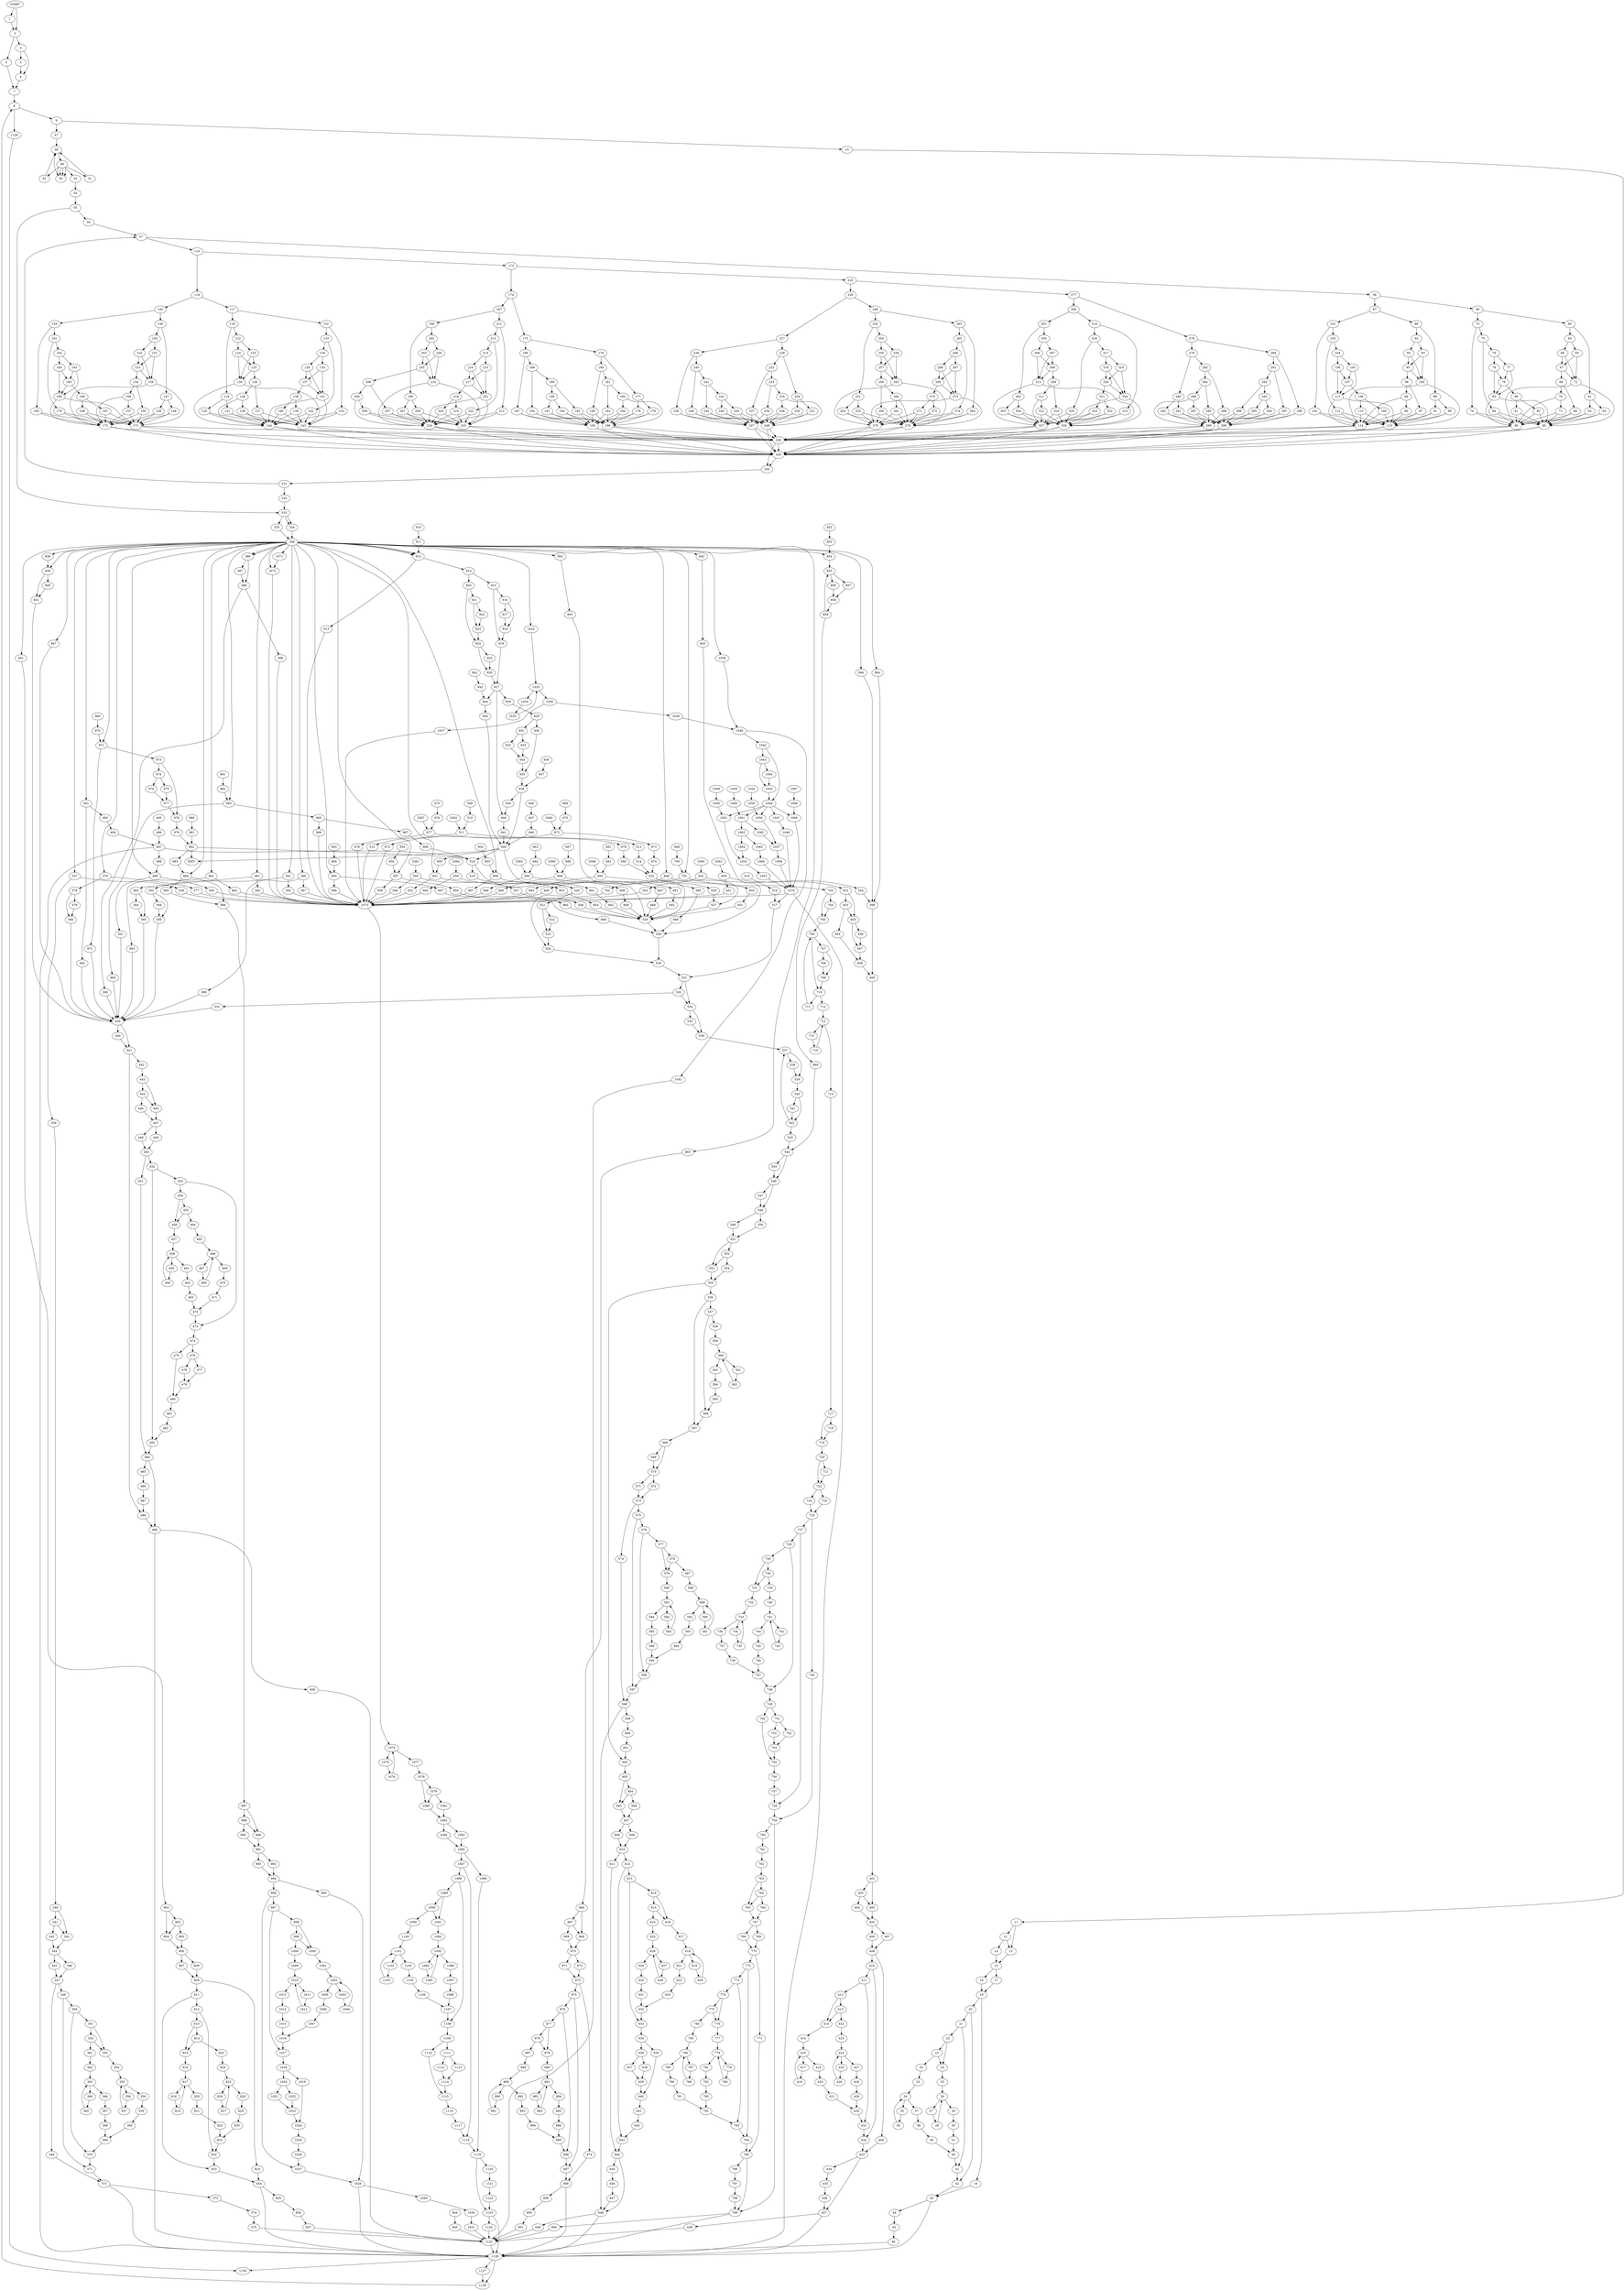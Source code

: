 digraph { 
0 [label="START"];
1;
2;
3;
4;
5;
6;
7;
8;
9;
10;
11;
12;
13;
14;
15;
16;
17;
18;
19;
20;
21;
22;
23;
24;
25;
26;
27;
28;
29;
30;
31;
32;
33;
34;
35;
36;
37;
38;
39;
40;
41;
42;
43;
44;
45;
46;
47;
48;
49;
50;
51;
52;
53;
54;
55;
56;
57;
58;
59;
60;
61;
62;
63;
64;
65;
66;
67;
68;
69;
70;
71;
72;
73;
74;
75;
76;
77;
78;
79;
80;
81;
82;
83;
84;
85;
86;
87;
88;
89;
90;
91;
92;
93;
94;
95;
96;
97;
98;
99;
100;
101;
102;
103;
104;
105;
106;
107;
108;
109;
110;
111;
112;
113;
114;
115;
116;
117;
118;
119;
120;
121;
122;
123;
124;
125;
126;
127;
128;
129;
130;
131;
132;
133;
134;
135;
136;
137;
138;
139;
140;
141;
142;
143;
144;
145;
146;
147;
148;
149;
150;
151;
152;
153;
154;
155;
156;
157;
158;
159;
160;
161;
162;
163;
164;
165;
166;
167;
168;
169;
170;
171;
172;
173;
174;
175;
176;
177;
178;
179;
180;
181;
182;
183;
184;
185;
186;
187;
188;
189;
190;
191;
192;
193;
194;
195;
196;
197;
198;
199;
200;
201;
202;
203;
204;
205;
206;
207;
208;
209;
210;
211;
212;
213;
214;
215;
216;
217;
218;
219;
220;
221;
222;
223;
224;
225;
226;
227;
228;
229;
230;
231;
232;
233;
234;
235;
236;
237;
238;
239;
240;
241;
242;
243;
244;
245;
246;
247;
248;
249;
250;
251;
252;
253;
254;
255;
256;
257;
258;
259;
260;
261;
262;
263;
264;
265;
266;
267;
268;
269;
270;
271;
272;
273;
274;
275;
276;
277;
278;
279;
280;
281;
282;
283;
284;
285;
286;
287;
288;
289;
290;
291;
292;
293;
294;
295;
296;
297;
298;
299;
300;
301;
302;
303;
304;
305;
306;
307;
308;
309;
310;
311;
312;
313;
314;
315;
316;
317;
318;
319;
320;
321;
322;
323;
324;
325;
326;
327;
328;
329;
330;
331;
332;
333;
334;
335;
336;
337;
338;
339;
340;
341;
342;
343;
344;
345;
346;
347;
348;
349;
350;
351;
352;
353;
354;
355;
356;
357;
358;
359;
360;
361;
362;
363;
364;
365;
366;
367;
368;
369;
370;
371;
372;
373;
374;
375;
376;
377;
378;
379;
380;
381;
382;
383;
384;
385;
386;
387;
388;
389;
390;
391;
392;
393;
394;
395;
396;
397;
398;
399;
400;
401;
402;
403;
404;
405;
406;
407;
408;
409;
410;
411;
412;
413;
414;
415;
416;
417;
418;
419;
420;
421;
422;
423;
424;
425;
426;
427;
428;
429;
430;
431;
432;
433;
434;
435;
436;
437;
438;
439;
440;
441;
442;
443;
444;
445;
446;
447;
448;
449;
450;
451;
452;
453;
454;
455;
456;
457;
458;
459;
460;
461;
462;
463;
464;
465;
466;
467;
468;
469;
470;
471;
472;
473;
474;
475;
476;
477;
478;
479;
480;
481;
482;
483;
484;
485;
486;
487;
488;
489;
490;
491;
492;
493;
494;
495;
496;
497;
498;
499;
500;
501;
502;
503;
504;
505;
506;
507;
508;
509;
510;
511;
512;
513;
514;
515;
516;
517;
518;
519;
520;
521;
522;
523;
524;
525;
526;
527;
528;
529;
530;
531;
532;
533;
534;
535;
536;
537;
538;
539;
540;
541;
542;
543;
544;
545;
546;
547;
548;
549;
550;
551;
552;
553;
554;
555;
556;
557;
558;
559;
560;
561;
562;
563;
564;
565;
566;
567;
568;
569;
570;
571;
572;
573;
574;
575;
576;
577;
578;
579;
580;
581;
582;
583;
584;
585;
586;
587;
588;
589;
590;
591;
592;
593;
594;
595;
596;
597;
598;
599;
600;
601;
602;
603;
604;
605;
606;
607;
608;
609;
610;
611;
612;
613;
614;
615;
616;
617;
618;
619;
620;
621;
622;
623;
624;
625;
626;
627;
628;
629;
630;
631;
632;
633;
634;
635;
636;
637;
638;
639;
640;
641;
642;
643;
644;
645;
646;
647;
648;
649;
650;
651;
652;
653;
654;
655;
656;
657;
658;
659;
660;
661;
662;
663;
664;
665;
666;
667;
668;
669;
670;
671;
672;
673;
674;
675;
676;
677;
678;
679;
680;
681;
682;
683;
684;
685;
686;
687;
688;
689;
690;
691;
692;
693;
694;
695;
696;
697;
698;
699;
700;
701;
702;
703;
704;
705;
706;
707;
708;
709;
710;
711;
712;
713;
714;
715;
716;
717;
718;
719;
720;
721;
722;
723;
724;
725;
726;
727;
728;
729;
730;
731;
732;
733;
734;
735;
736;
737;
738;
739;
740;
741;
742;
743;
744;
745;
746;
747;
748;
749;
750;
751;
752;
753;
754;
755;
756;
757;
758;
759;
760;
761;
762;
763;
764;
765;
766;
767;
768;
769;
770;
771;
772;
773;
774;
775;
776;
777;
778;
779;
780;
781;
782;
783;
784;
785;
786;
787;
788;
789;
790;
791;
792;
793;
794;
795;
796;
797;
798;
799;
800;
801;
802;
803;
804;
805;
806;
807;
808;
809;
810;
811;
812;
813;
814;
815;
816;
817;
818;
819;
820;
821;
822;
823;
824;
825;
826;
827;
828;
829;
830;
831;
832;
833;
834;
835;
836;
837;
838;
839;
840;
841;
842;
843;
844;
845;
846;
847;
848;
849;
850;
851;
852;
853;
854;
855;
856;
857;
858;
859;
860;
861;
862;
863;
864;
865;
866;
867;
868;
869;
870;
871;
872;
873;
874;
875;
876;
877;
878;
879;
880;
881;
882;
883;
884;
885;
886;
887;
888;
889;
890;
891;
892;
893;
894;
895;
896;
897;
898;
899;
900;
901;
902;
903;
904;
905;
906;
907;
908;
909;
910;
911;
912;
913;
914;
915;
916;
917;
918;
919;
920;
921;
922;
923;
924;
925;
926;
927;
928;
929;
930;
931;
932;
933;
934;
935;
936;
937;
938;
939;
940;
941;
942;
943;
944;
945;
946;
947;
948;
949;
950;
951;
952;
953;
954;
955;
956;
957;
958;
959;
960;
961;
962;
963;
964;
965;
966;
967;
968;
969;
970;
971;
972;
973;
974;
975;
976;
977;
978;
979;
980;
981;
982;
983;
984;
985;
986;
987;
988;
989;
990;
991;
992;
993;
994;
995;
996;
997;
998;
999;
1000;
1001;
1002;
1003;
1004;
1005;
1006;
1007;
1008;
1009;
1010;
1011;
1012;
1013;
1014;
1015;
1016;
1017;
1018;
1019;
1020;
1021;
1022;
1023;
1024;
1025;
1026;
1027;
1028;
1029;
1030;
1031;
1032;
1033;
1034;
1035;
1036;
1037;
1038;
1039;
1040;
1041;
1042;
1043;
1044;
1045;
1046;
1047;
1048;
1049;
1050;
1051;
1052;
1053;
1054;
1055;
1056;
1057;
1058;
1059;
1060;
1061;
1062;
1063;
1064;
1065;
1066;
1067;
1068;
1069;
1070;
1071;
1072;
1073;
1074;
1075;
1076;
1077;
1078;
1079;
1080;
1081;
1082;
1083;
1084;
1085;
1086;
1087;
1088;
1089;
1090;
1091;
1092;
1093;
1094;
1095;
1096;
1097;
1098;
1099;
1100;
1101;
1102;
1103;
1104;
1105;
1106;
1107;
1108;
1109;
1110;
1111;
1112;
1113;
1114;
1115;
1116;
1117;
1118;
1119;
1120;
1121;
1122;
1123;
1124;
1125;
1126;
1127;
1128;
1129;
1130;
1131[label="EXIT"];
0 -> 2;
0 -> 1;
1 -> 2;
2 -> 3;
2 -> 4;
3 -> 7;
4 -> 5;
4 -> 6;
5 -> 6;
6 -> 7;
7 -> 8;
8 -> 9;
8 -> 1129;
9 -> 10;
9 -> 47;
10 -> 11;
11 -> 13;
11 -> 12;
12 -> 13;
12 -> 14;
13 -> 15;
14 -> 15;
15 -> 16;
15 -> 17;
16 -> 18;
17 -> 18;
18 -> 19;
18 -> 20;
19 -> 43;
20 -> 21;
20 -> 42;
21 -> 22;
21 -> 41;
22 -> 24;
22 -> 23;
23 -> 24;
23 -> 32;
24 -> 25;
25 -> 26;
26 -> 27;
26 -> 29;
27 -> 28;
28 -> 26;
29 -> 30;
30 -> 31;
31 -> 40;
32 -> 33;
33 -> 34;
34 -> 35;
34 -> 37;
35 -> 36;
36 -> 34;
37 -> 38;
38 -> 39;
39 -> 40;
40 -> 41;
41 -> 42;
42 -> 43;
43 -> 1126;
43 -> 44;
44 -> 45;
45 -> 46;
46 -> 1126;
47 -> 48;
48 -> 49;
49 -> 53;
49 -> 50;
49:s2 -> 50;
49:s3 -> 50;
49:s4 -> 50;
49:s5 -> 51;
49:s6 -> 52;
50 -> 48;
51 -> 48;
52 -> 48;
53 -> 54;
54 -> 55;
55 -> 56;
55 -> 333;
56 -> 57;
57 -> 58;
57 -> 115;
58 -> 87;
58 -> 59;
59 -> 60;
59 -> 73;
60 -> 61;
60 -> 64;
61 -> 62;
61 -> 63;
62 -> 85;
62 -> 86;
63 -> 85;
63 -> 86;
64 -> 65;
64 -> 66;
65 -> 67;
65 -> 72;
66 -> 67;
66 -> 72;
67 -> 68;
67 -> 72;
68 -> 69;
68 -> 70;
69 -> 85;
69 -> 86;
70 -> 71;
70 -> 86;
71 -> 85;
71 -> 86;
72 -> 85;
72 -> 86;
73 -> 74;
73 -> 75;
74 -> 85;
74 -> 86;
75 -> 76;
75 -> 84;
76 -> 77;
76 -> 78;
77 -> 79;
77 -> 83;
78 -> 79;
78 -> 83;
79 -> 80;
79 -> 83;
80 -> 81;
80 -> 82;
81 -> 85;
81 -> 86;
82 -> 85;
82 -> 86;
83 -> 85;
83 -> 86;
84 -> 85;
84 -> 86;
85 -> 329;
85 -> 328;
86 -> 329;
86 -> 328;
87 -> 88;
87 -> 101;
88 -> 89;
88 -> 92;
89 -> 90;
89 -> 91;
90 -> 113;
90 -> 114;
91 -> 113;
91 -> 114;
92 -> 93;
92 -> 94;
93 -> 95;
93 -> 100;
94 -> 95;
94 -> 100;
95 -> 96;
95 -> 100;
96 -> 97;
96 -> 98;
97 -> 113;
97 -> 114;
98 -> 99;
98 -> 114;
99 -> 113;
99 -> 114;
100 -> 113;
100 -> 114;
101 -> 102;
101 -> 103;
102 -> 113;
102 -> 114;
103 -> 104;
103 -> 112;
104 -> 105;
104 -> 106;
105 -> 107;
105 -> 111;
106 -> 107;
106 -> 111;
107 -> 108;
107 -> 111;
108 -> 109;
108 -> 110;
109 -> 113;
109 -> 114;
110 -> 113;
110 -> 114;
111 -> 113;
111 -> 114;
112 -> 113;
112 -> 114;
113 -> 329;
113 -> 328;
114 -> 329;
114 -> 328;
115 -> 116;
115 -> 173;
116 -> 145;
116 -> 117;
117 -> 118;
117 -> 131;
118 -> 119;
118 -> 122;
119 -> 120;
119 -> 121;
120 -> 143;
120 -> 144;
121 -> 143;
121 -> 144;
122 -> 123;
122 -> 124;
123 -> 125;
123 -> 130;
124 -> 125;
124 -> 130;
125 -> 126;
125 -> 130;
126 -> 127;
126 -> 128;
127 -> 143;
127 -> 144;
128 -> 129;
128 -> 144;
129 -> 143;
129 -> 144;
130 -> 143;
130 -> 144;
131 -> 132;
131 -> 133;
132 -> 143;
132 -> 144;
133 -> 134;
133 -> 142;
134 -> 135;
134 -> 136;
135 -> 137;
135 -> 141;
136 -> 137;
136 -> 141;
137 -> 138;
137 -> 141;
138 -> 139;
138 -> 140;
139 -> 143;
139 -> 144;
140 -> 143;
140 -> 144;
141 -> 143;
141 -> 144;
142 -> 143;
142 -> 144;
143 -> 329;
143 -> 328;
144 -> 329;
144 -> 328;
145 -> 146;
145 -> 159;
146 -> 147;
146 -> 150;
147 -> 148;
147 -> 149;
148 -> 171;
148 -> 172;
149 -> 171;
149 -> 172;
150 -> 151;
150 -> 152;
151 -> 153;
151 -> 158;
152 -> 153;
152 -> 158;
153 -> 154;
153 -> 158;
154 -> 155;
154 -> 156;
155 -> 171;
155 -> 172;
156 -> 157;
156 -> 172;
157 -> 171;
157 -> 172;
158 -> 171;
158 -> 172;
159 -> 160;
159 -> 161;
160 -> 171;
160 -> 172;
161 -> 162;
161 -> 170;
162 -> 163;
162 -> 164;
163 -> 165;
163 -> 169;
164 -> 165;
164 -> 169;
165 -> 166;
165 -> 169;
166 -> 167;
166 -> 168;
167 -> 171;
167 -> 172;
168 -> 171;
168 -> 172;
169 -> 171;
169 -> 172;
170 -> 171;
170 -> 172;
171 -> 329;
171 -> 328;
172 -> 329;
172 -> 328;
173 -> 174;
173 -> 225;
174 -> 175;
174 -> 197;
175 -> 176;
175 -> 186;
176 -> 177;
176 -> 180;
177 -> 178;
177 -> 179;
178 -> 195;
178 -> 196;
179 -> 195;
179 -> 196;
180 -> 181;
180 -> 185;
181 -> 182;
181 -> 183;
182 -> 195;
182 -> 196;
183 -> 184;
183 -> 196;
184 -> 195;
184 -> 196;
185 -> 195;
185 -> 196;
186 -> 187;
186 -> 188;
187 -> 195;
187 -> 196;
188 -> 189;
188 -> 194;
189 -> 190;
189 -> 193;
190 -> 191;
190 -> 192;
191 -> 195;
191 -> 196;
192 -> 195;
192 -> 196;
193 -> 195;
193 -> 196;
194 -> 195;
194 -> 196;
195 -> 329;
195 -> 328;
196 -> 329;
196 -> 328;
197 -> 198;
197 -> 211;
198 -> 199;
198 -> 202;
199 -> 200;
199 -> 201;
200 -> 223;
200 -> 224;
201 -> 223;
201 -> 224;
202 -> 203;
202 -> 204;
203 -> 205;
203 -> 210;
204 -> 205;
204 -> 210;
205 -> 206;
205 -> 210;
206 -> 207;
206 -> 208;
207 -> 223;
207 -> 224;
208 -> 209;
208 -> 224;
209 -> 223;
209 -> 224;
210 -> 223;
210 -> 224;
211 -> 212;
211 -> 213;
212 -> 223;
212 -> 224;
213 -> 214;
213 -> 222;
214 -> 215;
214 -> 216;
215 -> 217;
215 -> 221;
216 -> 217;
216 -> 221;
217 -> 218;
217 -> 221;
218 -> 219;
218 -> 220;
219 -> 223;
219 -> 224;
220 -> 223;
220 -> 224;
221 -> 223;
221 -> 224;
222 -> 223;
222 -> 224;
223 -> 329;
223 -> 328;
224 -> 329;
224 -> 328;
225 -> 226;
225 -> 277;
226 -> 227;
226 -> 249;
227 -> 228;
227 -> 238;
228 -> 229;
228 -> 232;
229 -> 230;
229 -> 231;
230 -> 247;
230 -> 248;
231 -> 247;
231 -> 248;
232 -> 233;
232 -> 237;
233 -> 234;
233 -> 235;
234 -> 247;
234 -> 248;
235 -> 236;
235 -> 248;
236 -> 247;
236 -> 248;
237 -> 247;
237 -> 248;
238 -> 239;
238 -> 240;
239 -> 247;
239 -> 248;
240 -> 241;
240 -> 246;
241 -> 242;
241 -> 245;
242 -> 243;
242 -> 244;
243 -> 247;
243 -> 248;
244 -> 247;
244 -> 248;
245 -> 247;
245 -> 248;
246 -> 247;
246 -> 248;
247 -> 329;
247 -> 328;
248 -> 329;
248 -> 328;
249 -> 250;
249 -> 263;
250 -> 251;
250 -> 254;
251 -> 252;
251 -> 253;
252 -> 275;
252 -> 276;
253 -> 275;
253 -> 276;
254 -> 255;
254 -> 256;
255 -> 257;
255 -> 262;
256 -> 257;
256 -> 262;
257 -> 258;
257 -> 262;
258 -> 259;
258 -> 260;
259 -> 275;
259 -> 276;
260 -> 261;
260 -> 276;
261 -> 275;
261 -> 276;
262 -> 275;
262 -> 276;
263 -> 264;
263 -> 265;
264 -> 275;
264 -> 276;
265 -> 266;
265 -> 274;
266 -> 267;
266 -> 268;
267 -> 269;
267 -> 273;
268 -> 269;
268 -> 273;
269 -> 270;
269 -> 273;
270 -> 271;
270 -> 272;
271 -> 275;
271 -> 276;
272 -> 275;
272 -> 276;
273 -> 275;
273 -> 276;
274 -> 275;
274 -> 276;
275 -> 329;
275 -> 328;
276 -> 329;
276 -> 328;
277 -> 278;
277 -> 300;
278 -> 279;
278 -> 289;
279 -> 280;
279 -> 283;
280 -> 281;
280 -> 282;
281 -> 298;
281 -> 299;
282 -> 298;
282 -> 299;
283 -> 284;
283 -> 288;
284 -> 285;
284 -> 286;
285 -> 298;
285 -> 299;
286 -> 287;
286 -> 299;
287 -> 298;
287 -> 299;
288 -> 298;
288 -> 299;
289 -> 290;
289 -> 291;
290 -> 298;
290 -> 299;
291 -> 292;
291 -> 297;
292 -> 293;
292 -> 296;
293 -> 294;
293 -> 295;
294 -> 298;
294 -> 299;
295 -> 298;
295 -> 299;
296 -> 298;
296 -> 299;
297 -> 298;
297 -> 299;
298 -> 329;
298 -> 328;
299 -> 329;
299 -> 328;
300 -> 301;
300 -> 314;
301 -> 302;
301 -> 305;
302 -> 303;
302 -> 304;
303 -> 326;
303 -> 327;
304 -> 326;
304 -> 327;
305 -> 306;
305 -> 307;
306 -> 308;
306 -> 313;
307 -> 308;
307 -> 313;
308 -> 309;
308 -> 313;
309 -> 310;
309 -> 311;
310 -> 326;
310 -> 327;
311 -> 312;
311 -> 327;
312 -> 326;
312 -> 327;
313 -> 326;
313 -> 327;
314 -> 315;
314 -> 316;
315 -> 326;
315 -> 327;
316 -> 317;
316 -> 325;
317 -> 318;
317 -> 319;
318 -> 320;
318 -> 324;
319 -> 320;
319 -> 324;
320 -> 321;
320 -> 324;
321 -> 322;
321 -> 323;
322 -> 326;
322 -> 327;
323 -> 326;
323 -> 327;
324 -> 326;
324 -> 327;
325 -> 326;
325 -> 327;
326 -> 329;
326 -> 328;
327 -> 329;
327 -> 328;
328 -> 329;
328 -> 330;
329 -> 330;
330 -> 331;
331 -> 57;
331 -> 332;
332 -> 333;
333 -> 335;
333 -> 334;
333:s2 -> 334;
334 -> 336;
335 -> 336;
336 -> 1072;
336 -> 337;
336:s2 -> 376;
336:s3 -> 381;
336:s4 -> 386;
336:s5 -> 386;
336:s6 -> 391;
336:s7 -> 396;
336:s8 -> 491;
336:s9 -> 499;
3360 -> 502;
3361 -> 505;
3362 -> 511;
3363 -> 650;
3364 -> 659;
3365 -> 665;
3366 -> 671;
3367 -> 677;
3368 -> 683;
3369 -> 689;
336:s20 -> 695;
336:s21 -> 701;
336:s22 -> 801;
336:s23 -> 838;
336:s24 -> 839;
336:s25 -> 842;
336:s26 -> 846;
336:s27 -> 847;
336:s28 -> 848;
336:s29 -> 854;
336:s30 -> 861;
336:s31 -> 864;
336:s32 -> 865;
336:s33 -> 902;
336:s34 -> 906;
336:s35 -> 912;
336:s36 -> 912;
336:s37 -> 912;
336:s38 -> 951;
336:s39 -> 957;
336:s40 -> 963;
336:s41 -> 971;
336:s42 -> 984;
336:s43 -> 1032;
336:s44 -> 1039;
336:s45 -> 1071;
337 -> 338;
337 -> 339;
338 -> 1073;
339 -> 340;
340 -> 342;
340 -> 341;
341 -> 342;
341 -> 343;
342 -> 344;
343 -> 344;
344 -> 345;
344 -> 346;
345 -> 347;
346 -> 347;
347 -> 348;
347 -> 349;
348 -> 372;
349 -> 350;
349 -> 371;
350 -> 351;
350 -> 370;
351 -> 353;
351 -> 352;
352 -> 353;
352 -> 361;
353 -> 354;
354 -> 355;
355 -> 356;
355 -> 358;
356 -> 357;
357 -> 355;
358 -> 359;
359 -> 360;
360 -> 369;
361 -> 362;
362 -> 363;
363 -> 364;
363 -> 366;
364 -> 365;
365 -> 363;
366 -> 367;
367 -> 368;
368 -> 369;
369 -> 370;
370 -> 371;
371 -> 372;
372 -> 1126;
372 -> 373;
373 -> 374;
374 -> 375;
375 -> 1125;
376 -> 377;
376 -> 378;
377 -> 1073;
378 -> 379;
378 -> 380;
379 -> 380;
380 -> 439;
381 -> 382;
381 -> 383;
382 -> 1073;
383 -> 384;
383 -> 385;
384 -> 385;
385 -> 439;
386 -> 387;
386 -> 388;
387 -> 388;
388 -> 389;
388 -> 390;
389 -> 1073;
390 -> 439;
391 -> 392;
391 -> 393;
392 -> 1073;
393 -> 394;
393 -> 395;
394 -> 395;
395 -> 439;
396 -> 397;
396 -> 398;
397 -> 1073;
398 -> 439;
399 -> 400;
400 -> 401;
401 -> 403;
401 -> 402;
402 -> 403;
402 -> 404;
403 -> 405;
404 -> 405;
405 -> 406;
405 -> 407;
406 -> 408;
407 -> 408;
408 -> 409;
408 -> 410;
409 -> 433;
410 -> 411;
410 -> 432;
411 -> 412;
411 -> 431;
412 -> 414;
412 -> 413;
413 -> 414;
413 -> 422;
414 -> 415;
415 -> 416;
416 -> 417;
416 -> 419;
417 -> 418;
418 -> 416;
419 -> 420;
420 -> 421;
421 -> 430;
422 -> 423;
423 -> 424;
424 -> 425;
424 -> 427;
425 -> 426;
426 -> 424;
427 -> 428;
428 -> 429;
429 -> 430;
430 -> 431;
431 -> 432;
432 -> 433;
433 -> 437;
433 -> 434;
434 -> 435;
435 -> 436;
436 -> 437;
437 -> 1126;
437 -> 438;
438 -> 1125;
439 -> 440;
439 -> 441;
440 -> 441;
441 -> 442;
441 -> 488;
442 -> 443;
443 -> 445;
443 -> 444;
444 -> 445;
444 -> 446;
445 -> 447;
446 -> 447;
447 -> 448;
447 -> 449;
448 -> 450;
449 -> 450;
450 -> 451;
450 -> 452;
451 -> 484;
452 -> 453;
452 -> 483;
453 -> 454;
453 -> 473;
454 -> 456;
454 -> 455;
455 -> 456;
455 -> 464;
456 -> 457;
457 -> 458;
458 -> 459;
458 -> 461;
459 -> 460;
460 -> 458;
461 -> 462;
462 -> 463;
463 -> 472;
464 -> 465;
465 -> 466;
466 -> 467;
466 -> 469;
467 -> 468;
468 -> 466;
469 -> 470;
470 -> 471;
471 -> 472;
472 -> 473;
473 -> 474;
474 -> 475;
474 -> 476;
475 -> 480;
476 -> 477;
476 -> 478;
477 -> 479;
478 -> 479;
479 -> 480;
480 -> 481;
481 -> 482;
482 -> 483;
483 -> 484;
484 -> 489;
484 -> 485;
485 -> 486;
486 -> 487;
487 -> 488;
488 -> 489;
489 -> 1126;
489 -> 490;
490 -> 1125;
491 -> 492;
491 -> 493;
492 -> 439;
493 -> 494;
494 -> 497;
495 -> 496;
496 -> 497;
497 -> 1126;
497 -> 498;
497:s2 -> 518;
498 -> 499;
499 -> 500;
499 -> 501;
500 -> 1073;
501 -> 439;
502 -> 503;
502 -> 504;
503 -> 1073;
504 -> 399;
505 -> 506;
505 -> 507;
506 -> 1073;
507 -> 508;
508 -> 528;
509 -> 510;
510 -> 511;
511 -> 512;
511 -> 513;
512 -> 1073;
513 -> 514;
514 -> 525;
515 -> 516;
516 -> 517;
517 -> 531;
518 -> 519;
518 -> 520;
519 -> 520;
520 -> 521;
520 -> 524;
521 -> 523;
521 -> 522;
522 -> 523;
523 -> 524;
524 -> 530;
525 -> 526;
525 -> 527;
526 -> 527;
527 -> 528;
528 -> 529;
529 -> 530;
530 -> 531;
531 -> 532;
531 -> 534;
532 -> 534;
532 -> 533;
533 -> 439;
534 -> 535;
534 -> 536;
535 -> 536;
536 -> 537;
537 -> 538;
537 -> 539;
538 -> 539;
539 -> 540;
540 -> 542;
540 -> 541;
541 -> 542;
542 -> 537;
542 -> 543;
543 -> 544;
544 -> 545;
544 -> 546;
545 -> 546;
546 -> 547;
546 -> 548;
547 -> 548;
548 -> 549;
548 -> 550;
549 -> 551;
550 -> 551;
551 -> 553;
551 -> 552;
552 -> 553;
552 -> 554;
553 -> 555;
554 -> 555;
555 -> 556;
555 -> 602;
556 -> 557;
556 -> 567;
557 -> 558;
557 -> 566;
558 -> 559;
559 -> 560;
560 -> 561;
560 -> 563;
561 -> 562;
562 -> 560;
563 -> 564;
564 -> 565;
565 -> 566;
566 -> 567;
567 -> 568;
568 -> 570;
568 -> 569;
569 -> 570;
570 -> 571;
570 -> 572;
571 -> 573;
572 -> 573;
573 -> 574;
573 -> 575;
574 -> 598;
575 -> 576;
575 -> 597;
576 -> 577;
576 -> 596;
577 -> 579;
577 -> 578;
578 -> 579;
578 -> 587;
579 -> 580;
580 -> 581;
581 -> 582;
581 -> 584;
582 -> 583;
583 -> 581;
584 -> 585;
585 -> 586;
586 -> 595;
587 -> 588;
588 -> 589;
589 -> 590;
589 -> 592;
590 -> 591;
591 -> 589;
592 -> 593;
593 -> 594;
594 -> 595;
595 -> 596;
596 -> 597;
597 -> 598;
598 -> 648;
598 -> 599;
599 -> 600;
600 -> 601;
601 -> 602;
602 -> 603;
603 -> 605;
603 -> 604;
604 -> 605;
604 -> 606;
605 -> 607;
606 -> 607;
607 -> 608;
607 -> 609;
608 -> 610;
609 -> 610;
610 -> 611;
610 -> 612;
611 -> 644;
612 -> 613;
612 -> 643;
613 -> 614;
613 -> 633;
614 -> 616;
614 -> 615;
615 -> 616;
615 -> 624;
616 -> 617;
617 -> 618;
618 -> 619;
618 -> 621;
619 -> 620;
620 -> 618;
621 -> 622;
622 -> 623;
623 -> 632;
624 -> 625;
625 -> 626;
626 -> 627;
626 -> 629;
627 -> 628;
628 -> 626;
629 -> 630;
630 -> 631;
631 -> 632;
632 -> 633;
633 -> 634;
634 -> 635;
634 -> 636;
635 -> 640;
636 -> 637;
636 -> 638;
637 -> 639;
638 -> 639;
639 -> 640;
640 -> 641;
641 -> 642;
642 -> 643;
643 -> 644;
644 -> 648;
644 -> 645;
645 -> 646;
646 -> 647;
647 -> 648;
648 -> 1126;
648 -> 649;
649 -> 1125;
650 -> 651;
650 -> 652;
651 -> 1073;
652 -> 653;
652 -> 655;
653 -> 654;
653 -> 655;
654 -> 658;
655 -> 656;
655 -> 657;
656 -> 657;
657 -> 658;
658 -> 400;
659 -> 660;
659 -> 661;
660 -> 1073;
661 -> 662;
662 -> 528;
663 -> 664;
664 -> 665;
665 -> 666;
665 -> 667;
666 -> 1073;
667 -> 668;
668 -> 528;
669 -> 670;
670 -> 671;
671 -> 672;
671 -> 673;
672 -> 1073;
673 -> 674;
674 -> 525;
675 -> 676;
676 -> 677;
677 -> 678;
677 -> 679;
678 -> 1073;
679 -> 680;
680 -> 525;
681 -> 682;
682 -> 683;
683 -> 684;
683 -> 685;
684 -> 1073;
685 -> 686;
686 -> 529;
687 -> 688;
688 -> 689;
689 -> 690;
689 -> 691;
690 -> 1073;
691 -> 692;
692 -> 528;
693 -> 694;
694 -> 695;
695 -> 696;
695 -> 697;
696 -> 1073;
697 -> 698;
698 -> 529;
699 -> 700;
700 -> 701;
701 -> 702;
701 -> 703;
702 -> 1073;
703 -> 704;
703 -> 705;
704 -> 705;
705 -> 706;
706 -> 710;
706 -> 707;
707 -> 708;
707 -> 709;
708 -> 709;
709 -> 710;
710 -> 711;
710 -> 712;
711 -> 706;
712 -> 713;
713 -> 715;
713 -> 714;
714 -> 717;
715 -> 716;
716 -> 713;
717 -> 719;
717 -> 718;
718 -> 719;
719 -> 720;
720 -> 722;
720 -> 721;
721 -> 722;
722 -> 723;
722 -> 724;
723 -> 725;
724 -> 725;
725 -> 726;
725 -> 727;
726 -> 759;
727 -> 728;
727 -> 758;
728 -> 729;
728 -> 748;
729 -> 731;
729 -> 730;
730 -> 731;
730 -> 739;
731 -> 732;
732 -> 733;
733 -> 734;
733 -> 736;
734 -> 735;
735 -> 733;
736 -> 737;
737 -> 738;
738 -> 747;
739 -> 740;
740 -> 741;
741 -> 742;
741 -> 744;
742 -> 743;
743 -> 741;
744 -> 745;
745 -> 746;
746 -> 747;
747 -> 748;
748 -> 749;
749 -> 750;
749 -> 751;
750 -> 755;
751 -> 752;
751 -> 753;
752 -> 754;
753 -> 754;
754 -> 755;
755 -> 756;
756 -> 757;
757 -> 758;
758 -> 759;
759 -> 799;
759 -> 760;
760 -> 761;
761 -> 762;
762 -> 763;
763 -> 765;
763 -> 764;
764 -> 765;
764 -> 766;
765 -> 767;
766 -> 767;
767 -> 768;
767 -> 769;
768 -> 770;
769 -> 770;
770 -> 771;
770 -> 772;
771 -> 795;
772 -> 773;
772 -> 794;
773 -> 774;
773 -> 793;
774 -> 776;
774 -> 775;
775 -> 776;
775 -> 784;
776 -> 777;
777 -> 778;
778 -> 779;
778 -> 781;
779 -> 780;
780 -> 778;
781 -> 782;
782 -> 783;
783 -> 792;
784 -> 785;
785 -> 786;
786 -> 787;
786 -> 789;
787 -> 788;
788 -> 786;
789 -> 790;
790 -> 791;
791 -> 792;
792 -> 793;
793 -> 794;
794 -> 795;
795 -> 799;
795 -> 796;
796 -> 797;
797 -> 798;
798 -> 799;
799 -> 1126;
799 -> 800;
800 -> 1125;
801 -> 802;
802 -> 804;
802 -> 803;
803 -> 804;
803 -> 805;
804 -> 806;
805 -> 806;
806 -> 807;
806 -> 808;
807 -> 809;
808 -> 809;
809 -> 810;
809 -> 811;
810 -> 834;
811 -> 812;
811 -> 833;
812 -> 813;
812 -> 832;
813 -> 815;
813 -> 814;
814 -> 815;
814 -> 823;
815 -> 816;
816 -> 817;
817 -> 818;
817 -> 820;
818 -> 819;
819 -> 817;
820 -> 821;
821 -> 822;
822 -> 831;
823 -> 824;
824 -> 825;
825 -> 826;
825 -> 828;
826 -> 827;
827 -> 825;
828 -> 829;
829 -> 830;
830 -> 831;
831 -> 832;
832 -> 833;
833 -> 834;
834 -> 1126;
834 -> 835;
835 -> 836;
836 -> 837;
837 -> 1125;
838 -> 839;
839 -> 840;
839 -> 841;
840 -> 841;
841 -> 439;
842 -> 843;
843 -> 529;
844 -> 845;
845 -> 1125;
846 -> 399;
847 -> 439;
848 -> 849;
848 -> 850;
849 -> 1073;
850 -> 851;
851 -> 528;
852 -> 853;
853 -> 854;
854 -> 855;
855 -> 856;
855 -> 857;
856 -> 858;
857 -> 858;
858 -> 859;
859 -> 855;
859 -> 860;
860 -> 544;
861 -> 862;
861 -> 863;
862 -> 1073;
863 -> 439;
864 -> 399;
865 -> 866;
866 -> 868;
866 -> 867;
867 -> 868;
867 -> 869;
868 -> 870;
869 -> 870;
870 -> 871;
870 -> 872;
871 -> 873;
872 -> 873;
873 -> 874;
873 -> 875;
874 -> 898;
875 -> 876;
875 -> 897;
876 -> 877;
876 -> 896;
877 -> 879;
877 -> 878;
878 -> 879;
878 -> 887;
879 -> 880;
880 -> 881;
881 -> 882;
881 -> 884;
882 -> 883;
883 -> 881;
884 -> 885;
885 -> 886;
886 -> 895;
887 -> 888;
888 -> 889;
889 -> 890;
889 -> 892;
890 -> 891;
891 -> 889;
892 -> 893;
893 -> 894;
894 -> 895;
895 -> 896;
896 -> 897;
897 -> 898;
898 -> 1126;
898 -> 899;
899 -> 900;
900 -> 901;
901 -> 1125;
902 -> 903;
903 -> 528;
904 -> 905;
905 -> 906;
906 -> 907;
906 -> 908;
907 -> 1073;
908 -> 909;
909 -> 528;
910 -> 911;
911 -> 912;
912 -> 913;
912 -> 914;
913 -> 1073;
914 -> 915;
914 -> 920;
915 -> 916;
915 -> 919;
916 -> 918;
916 -> 917;
917 -> 918;
918 -> 919;
919 -> 927;
920 -> 921;
920 -> 924;
921 -> 923;
921 -> 922;
922 -> 923;
923 -> 924;
924 -> 925;
924 -> 926;
925 -> 926;
926 -> 927;
927 -> 944;
927 -> 928;
927:s2 -> 940;
928 -> 929;
929 -> 930;
929 -> 931;
930 -> 935;
931 -> 932;
931 -> 933;
932 -> 934;
933 -> 934;
934 -> 935;
935 -> 938;
936 -> 937;
937 -> 938;
938 -> 949;
938 -> 939;
939 -> 940;
940 -> 941;
941 -> 949;
942 -> 943;
943 -> 944;
944 -> 945;
945 -> 949;
946 -> 947;
947 -> 948;
948 -> 949;
949 -> 1131;
949 -> 950;
949:s2 -> 518;
949:s3 -> 528;
950 -> 951;
951 -> 952;
951 -> 953;
952 -> 1073;
953 -> 954;
954 -> 528;
955 -> 956;
956 -> 957;
957 -> 958;
957 -> 959;
958 -> 1073;
959 -> 960;
960 -> 528;
961 -> 962;
962 -> 963;
963 -> 964;
963 -> 965;
964 -> 439;
965 -> 966;
965 -> 967;
966 -> 1073;
967 -> 968;
968 -> 518;
969 -> 970;
970 -> 971;
971 -> 972;
971 -> 973;
972 -> 439;
973 -> 974;
973 -> 978;
974 -> 975;
974 -> 976;
975 -> 977;
976 -> 977;
977 -> 978;
978 -> 979;
979 -> 982;
980 -> 981;
981 -> 982;
982 -> 1131;
982 -> 983;
982:s2 -> 518;
983 -> 984;
984 -> 985;
984 -> 986;
985 -> 986;
986 -> 987;
987 -> 989;
987 -> 988;
988 -> 989;
988 -> 990;
989 -> 991;
990 -> 991;
991 -> 992;
991 -> 993;
992 -> 994;
993 -> 994;
994 -> 995;
994 -> 996;
995 -> 1028;
996 -> 997;
996 -> 1027;
997 -> 998;
997 -> 1017;
998 -> 1000;
998 -> 999;
999 -> 1000;
999 -> 1008;
1000 -> 1001;
1001 -> 1002;
1002 -> 1003;
1002 -> 1005;
1003 -> 1004;
1004 -> 1002;
1005 -> 1006;
1006 -> 1007;
1007 -> 1016;
1008 -> 1009;
1009 -> 1010;
1010 -> 1011;
1010 -> 1013;
1011 -> 1012;
1012 -> 1010;
1013 -> 1014;
1014 -> 1015;
1015 -> 1016;
1016 -> 1017;
1017 -> 1018;
1018 -> 1019;
1018 -> 1020;
1019 -> 1024;
1020 -> 1021;
1020 -> 1022;
1021 -> 1023;
1022 -> 1023;
1023 -> 1024;
1024 -> 1025;
1025 -> 1026;
1026 -> 1027;
1027 -> 1028;
1028 -> 1126;
1028 -> 1029;
1029 -> 1030;
1030 -> 1031;
1031 -> 1125;
1032 -> 1033;
1033 -> 1034;
1033 -> 1036;
1034 -> 1035;
1035 -> 1033;
1036 -> 1037;
1036 -> 1038;
1037 -> 1073;
1038 -> 1040;
1039 -> 1040;
1040 -> 1041;
1040 -> 1042;
1041 -> 1125;
1042 -> 1046;
1042 -> 1043;
1043 -> 1044;
1043 -> 1045;
1044 -> 1045;
1045 -> 1046;
1046 -> 1069;
1046 -> 1047;
1046:s2 -> 1051;
1046:s3 -> 1056;
1046:s4 -> 1061;
1047 -> 1048;
1048 -> 1070;
1049 -> 1050;
1050 -> 1051;
1051 -> 1052;
1052 -> 1053;
1053 -> 1070;
1054 -> 1055;
1055 -> 1056;
1056 -> 1057;
1057 -> 1058;
1058 -> 1070;
1059 -> 1060;
1060 -> 1061;
1061 -> 1062;
1061 -> 1063;
1062 -> 1057;
1063 -> 1064;
1063 -> 1065;
1064 -> 1052;
1065 -> 1066;
1066 -> 1070;
1067 -> 1068;
1068 -> 1069;
1069 -> 1070;
1070 -> 1126;
1070 -> 517;
1070:s2 -> 1073;
1071 -> 1072;
1072 -> 1073;
1073 -> 1074;
1074 -> 1075;
1074 -> 1077;
1075 -> 1076;
1076 -> 1074;
1077 -> 1078;
1078 -> 1080;
1078 -> 1079;
1079 -> 1080;
1079 -> 1081;
1080 -> 1082;
1081 -> 1082;
1082 -> 1083;
1082 -> 1084;
1083 -> 1085;
1084 -> 1085;
1085 -> 1086;
1085 -> 1087;
1086 -> 1119;
1087 -> 1088;
1087 -> 1118;
1088 -> 1089;
1088 -> 1108;
1089 -> 1091;
1089 -> 1090;
1090 -> 1091;
1090 -> 1099;
1091 -> 1092;
1092 -> 1093;
1093 -> 1094;
1093 -> 1096;
1094 -> 1095;
1095 -> 1093;
1096 -> 1097;
1097 -> 1098;
1098 -> 1107;
1099 -> 1100;
1100 -> 1101;
1101 -> 1102;
1101 -> 1104;
1102 -> 1103;
1103 -> 1101;
1104 -> 1105;
1105 -> 1106;
1106 -> 1107;
1107 -> 1108;
1108 -> 1109;
1109 -> 1110;
1109 -> 1111;
1110 -> 1115;
1111 -> 1112;
1111 -> 1113;
1112 -> 1114;
1113 -> 1114;
1114 -> 1115;
1115 -> 1116;
1116 -> 1117;
1117 -> 1118;
1118 -> 1119;
1119 -> 1123;
1119 -> 1120;
1120 -> 1121;
1121 -> 1122;
1122 -> 1123;
1123 -> 1126;
1123 -> 1124;
1124 -> 1125;
1125 -> 1126;
1126 -> 1130;
1126 -> 1127;
1126:s2 -> 1128;
1127 -> 1128;
1128 -> 8;
1129 -> 1130;
}
